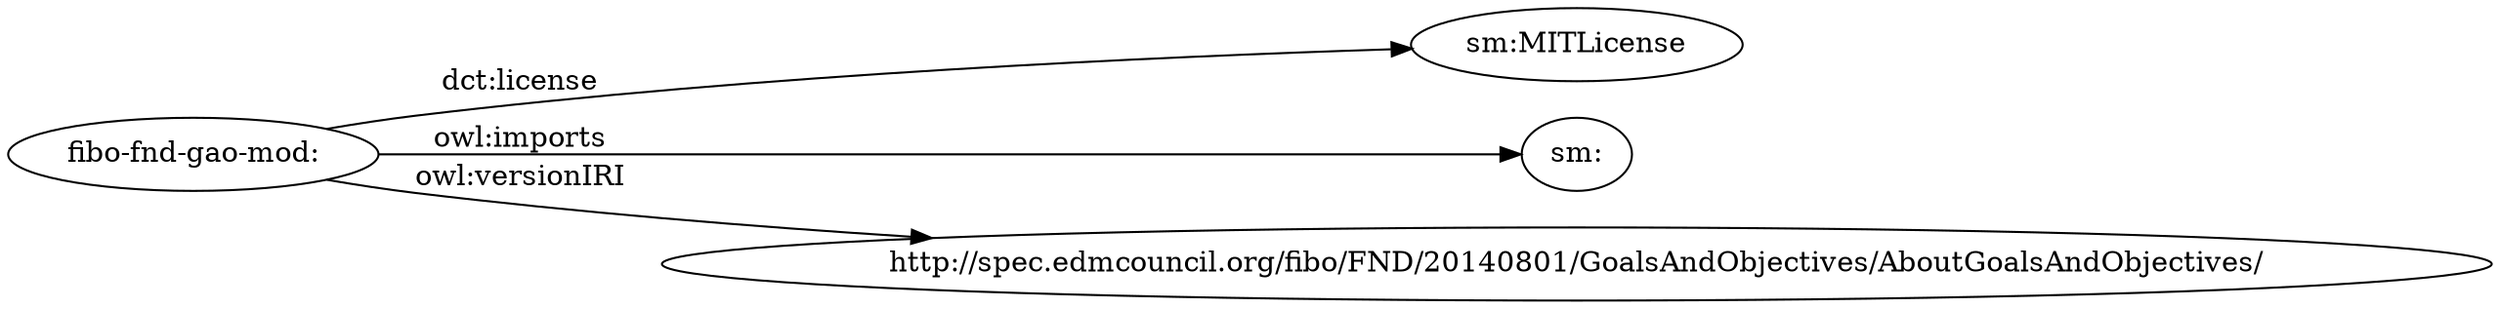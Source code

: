 digraph ar2dtool_diagram { 
rankdir=LR;
size="1501"
	"fibo-fnd-gao-mod:" -> "sm:MITLicense" [ label = "dct:license" ];
	"fibo-fnd-gao-mod:" -> "sm:" [ label = "owl:imports" ];
	"fibo-fnd-gao-mod:" -> "http://spec.edmcouncil.org/fibo/FND/20140801/GoalsAndObjectives/AboutGoalsAndObjectives/" [ label = "owl:versionIRI" ];

}
